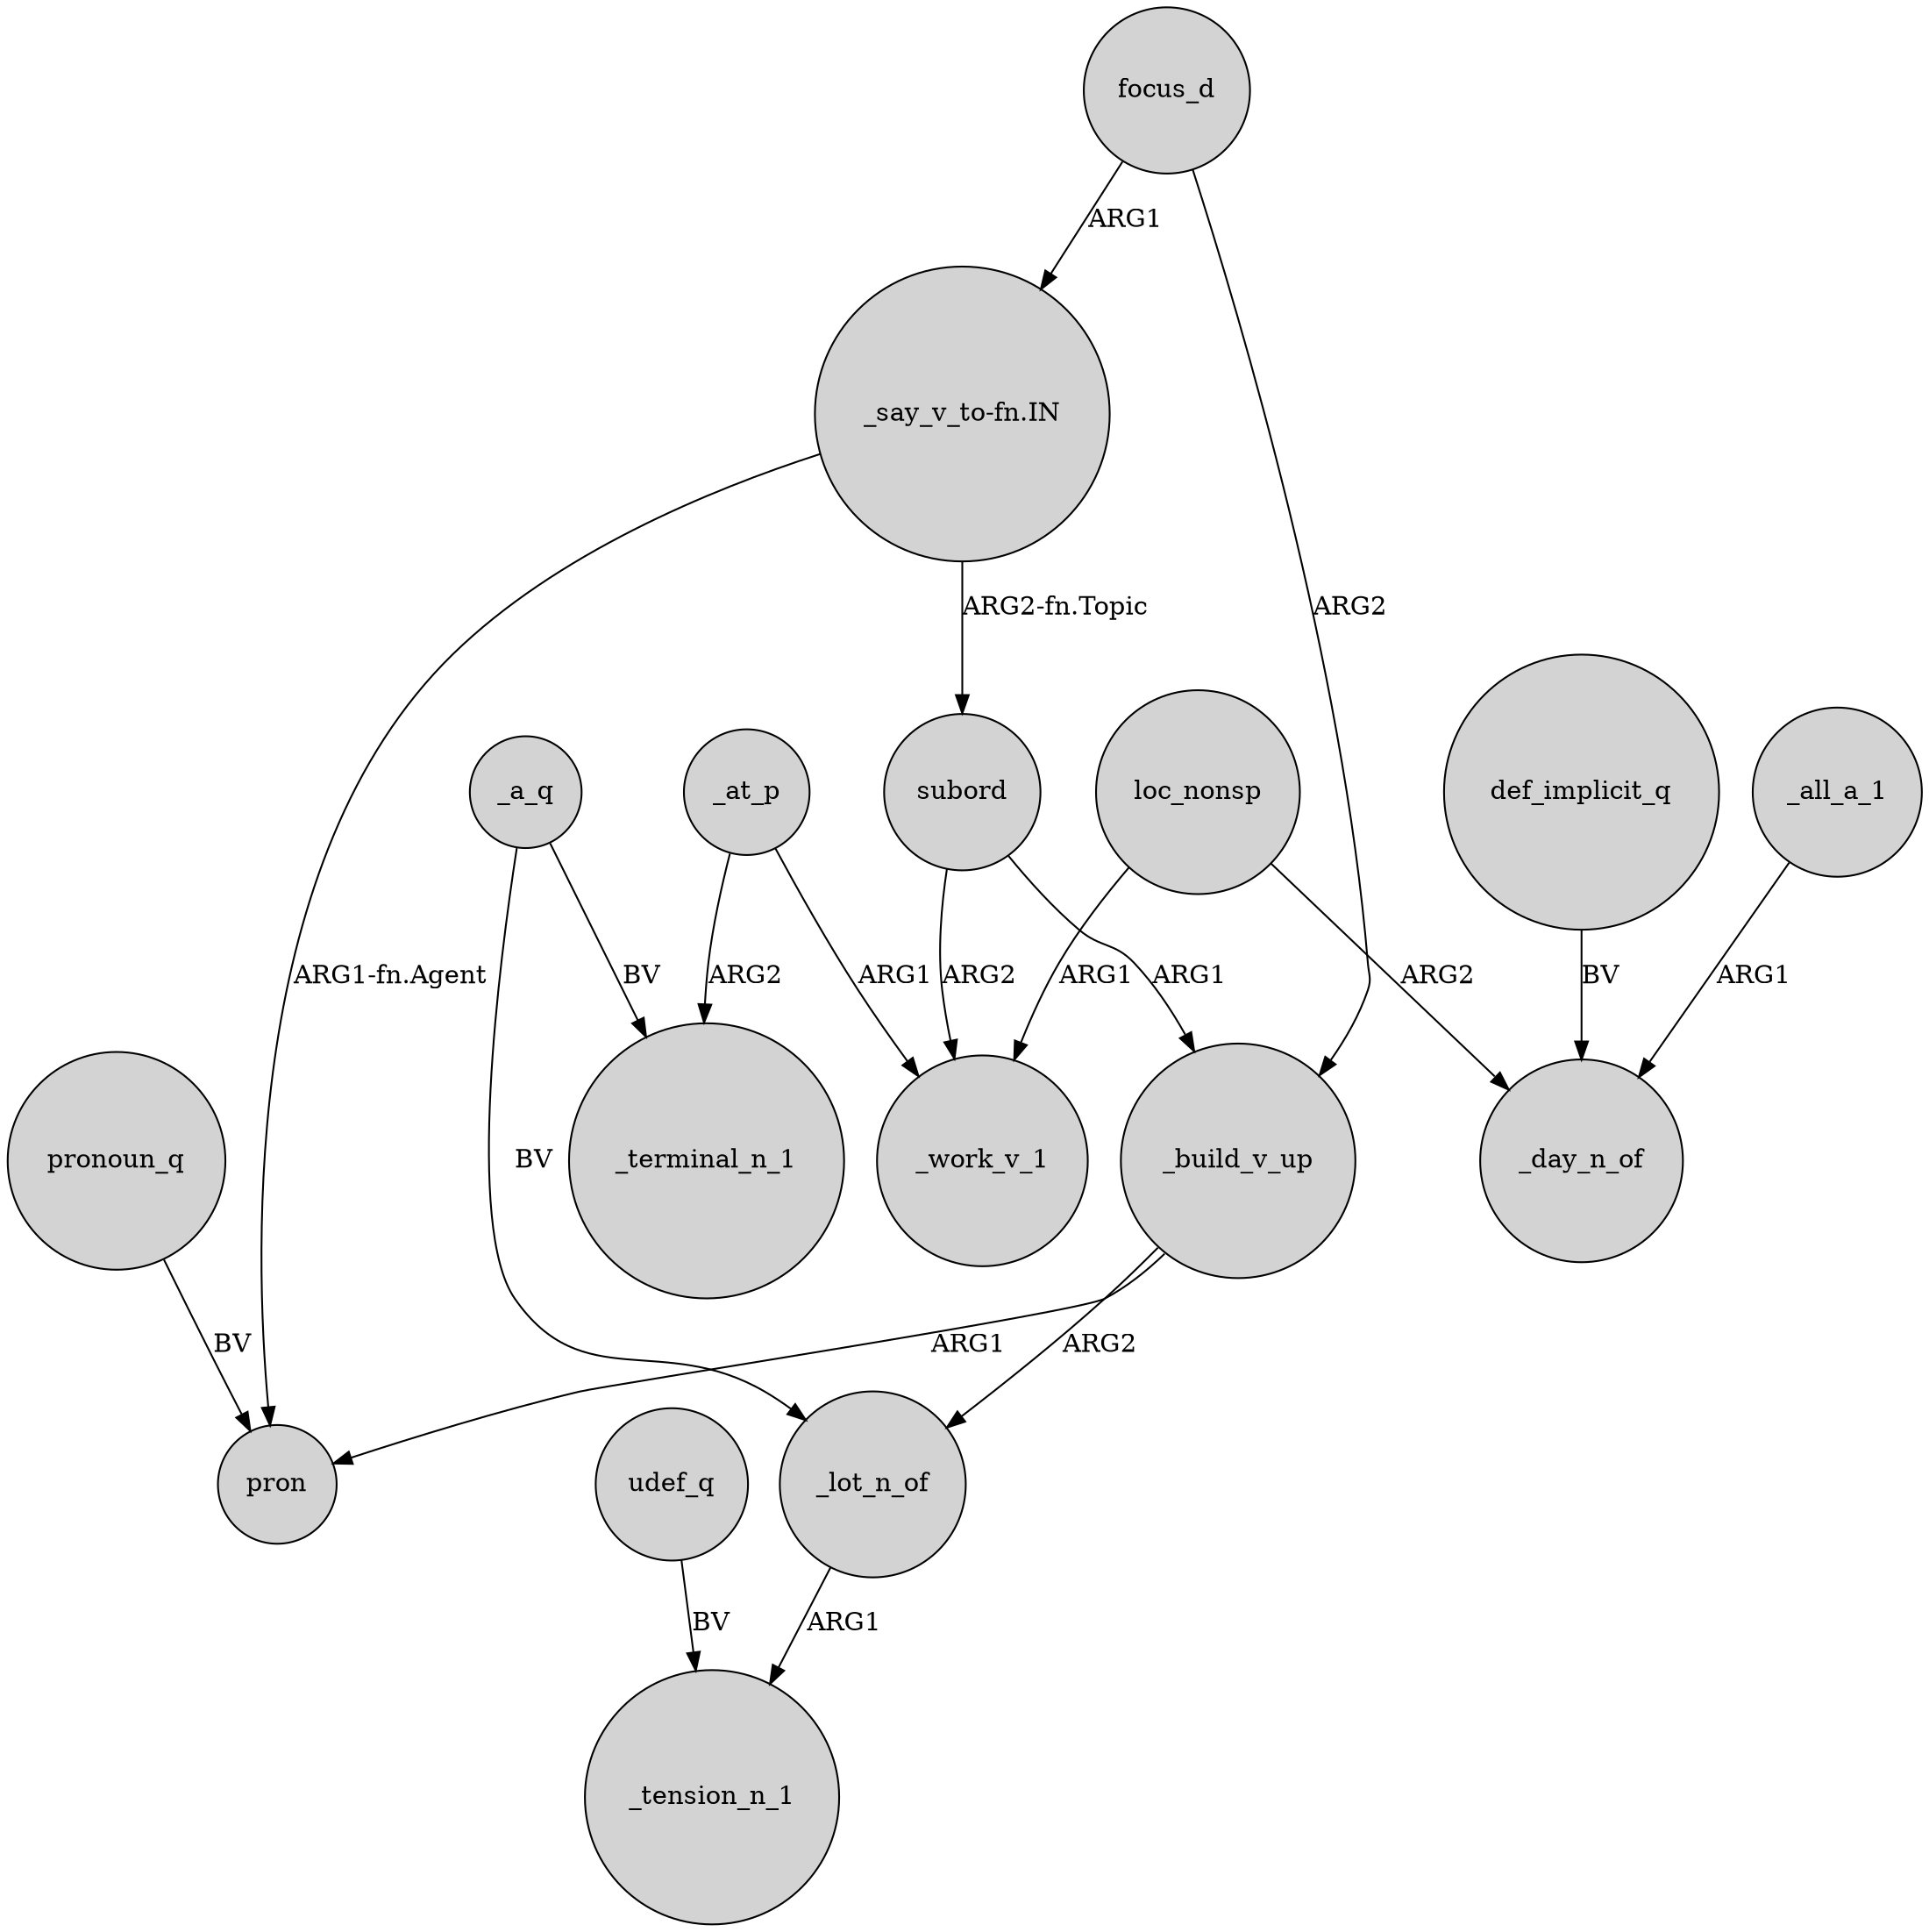 digraph {
	node [shape=circle style=filled]
	_a_q -> _lot_n_of [label=BV]
	def_implicit_q -> _day_n_of [label=BV]
	_at_p -> _work_v_1 [label=ARG1]
	_all_a_1 -> _day_n_of [label=ARG1]
	subord -> _work_v_1 [label=ARG2]
	_build_v_up -> pron [label=ARG1]
	_lot_n_of -> _tension_n_1 [label=ARG1]
	udef_q -> _tension_n_1 [label=BV]
	_a_q -> _terminal_n_1 [label=BV]
	pronoun_q -> pron [label=BV]
	loc_nonsp -> _work_v_1 [label=ARG1]
	_build_v_up -> _lot_n_of [label=ARG2]
	subord -> _build_v_up [label=ARG1]
	"_say_v_to-fn.IN" -> subord [label="ARG2-fn.Topic"]
	_at_p -> _terminal_n_1 [label=ARG2]
	focus_d -> _build_v_up [label=ARG2]
	"_say_v_to-fn.IN" -> pron [label="ARG1-fn.Agent"]
	loc_nonsp -> _day_n_of [label=ARG2]
	focus_d -> "_say_v_to-fn.IN" [label=ARG1]
}
